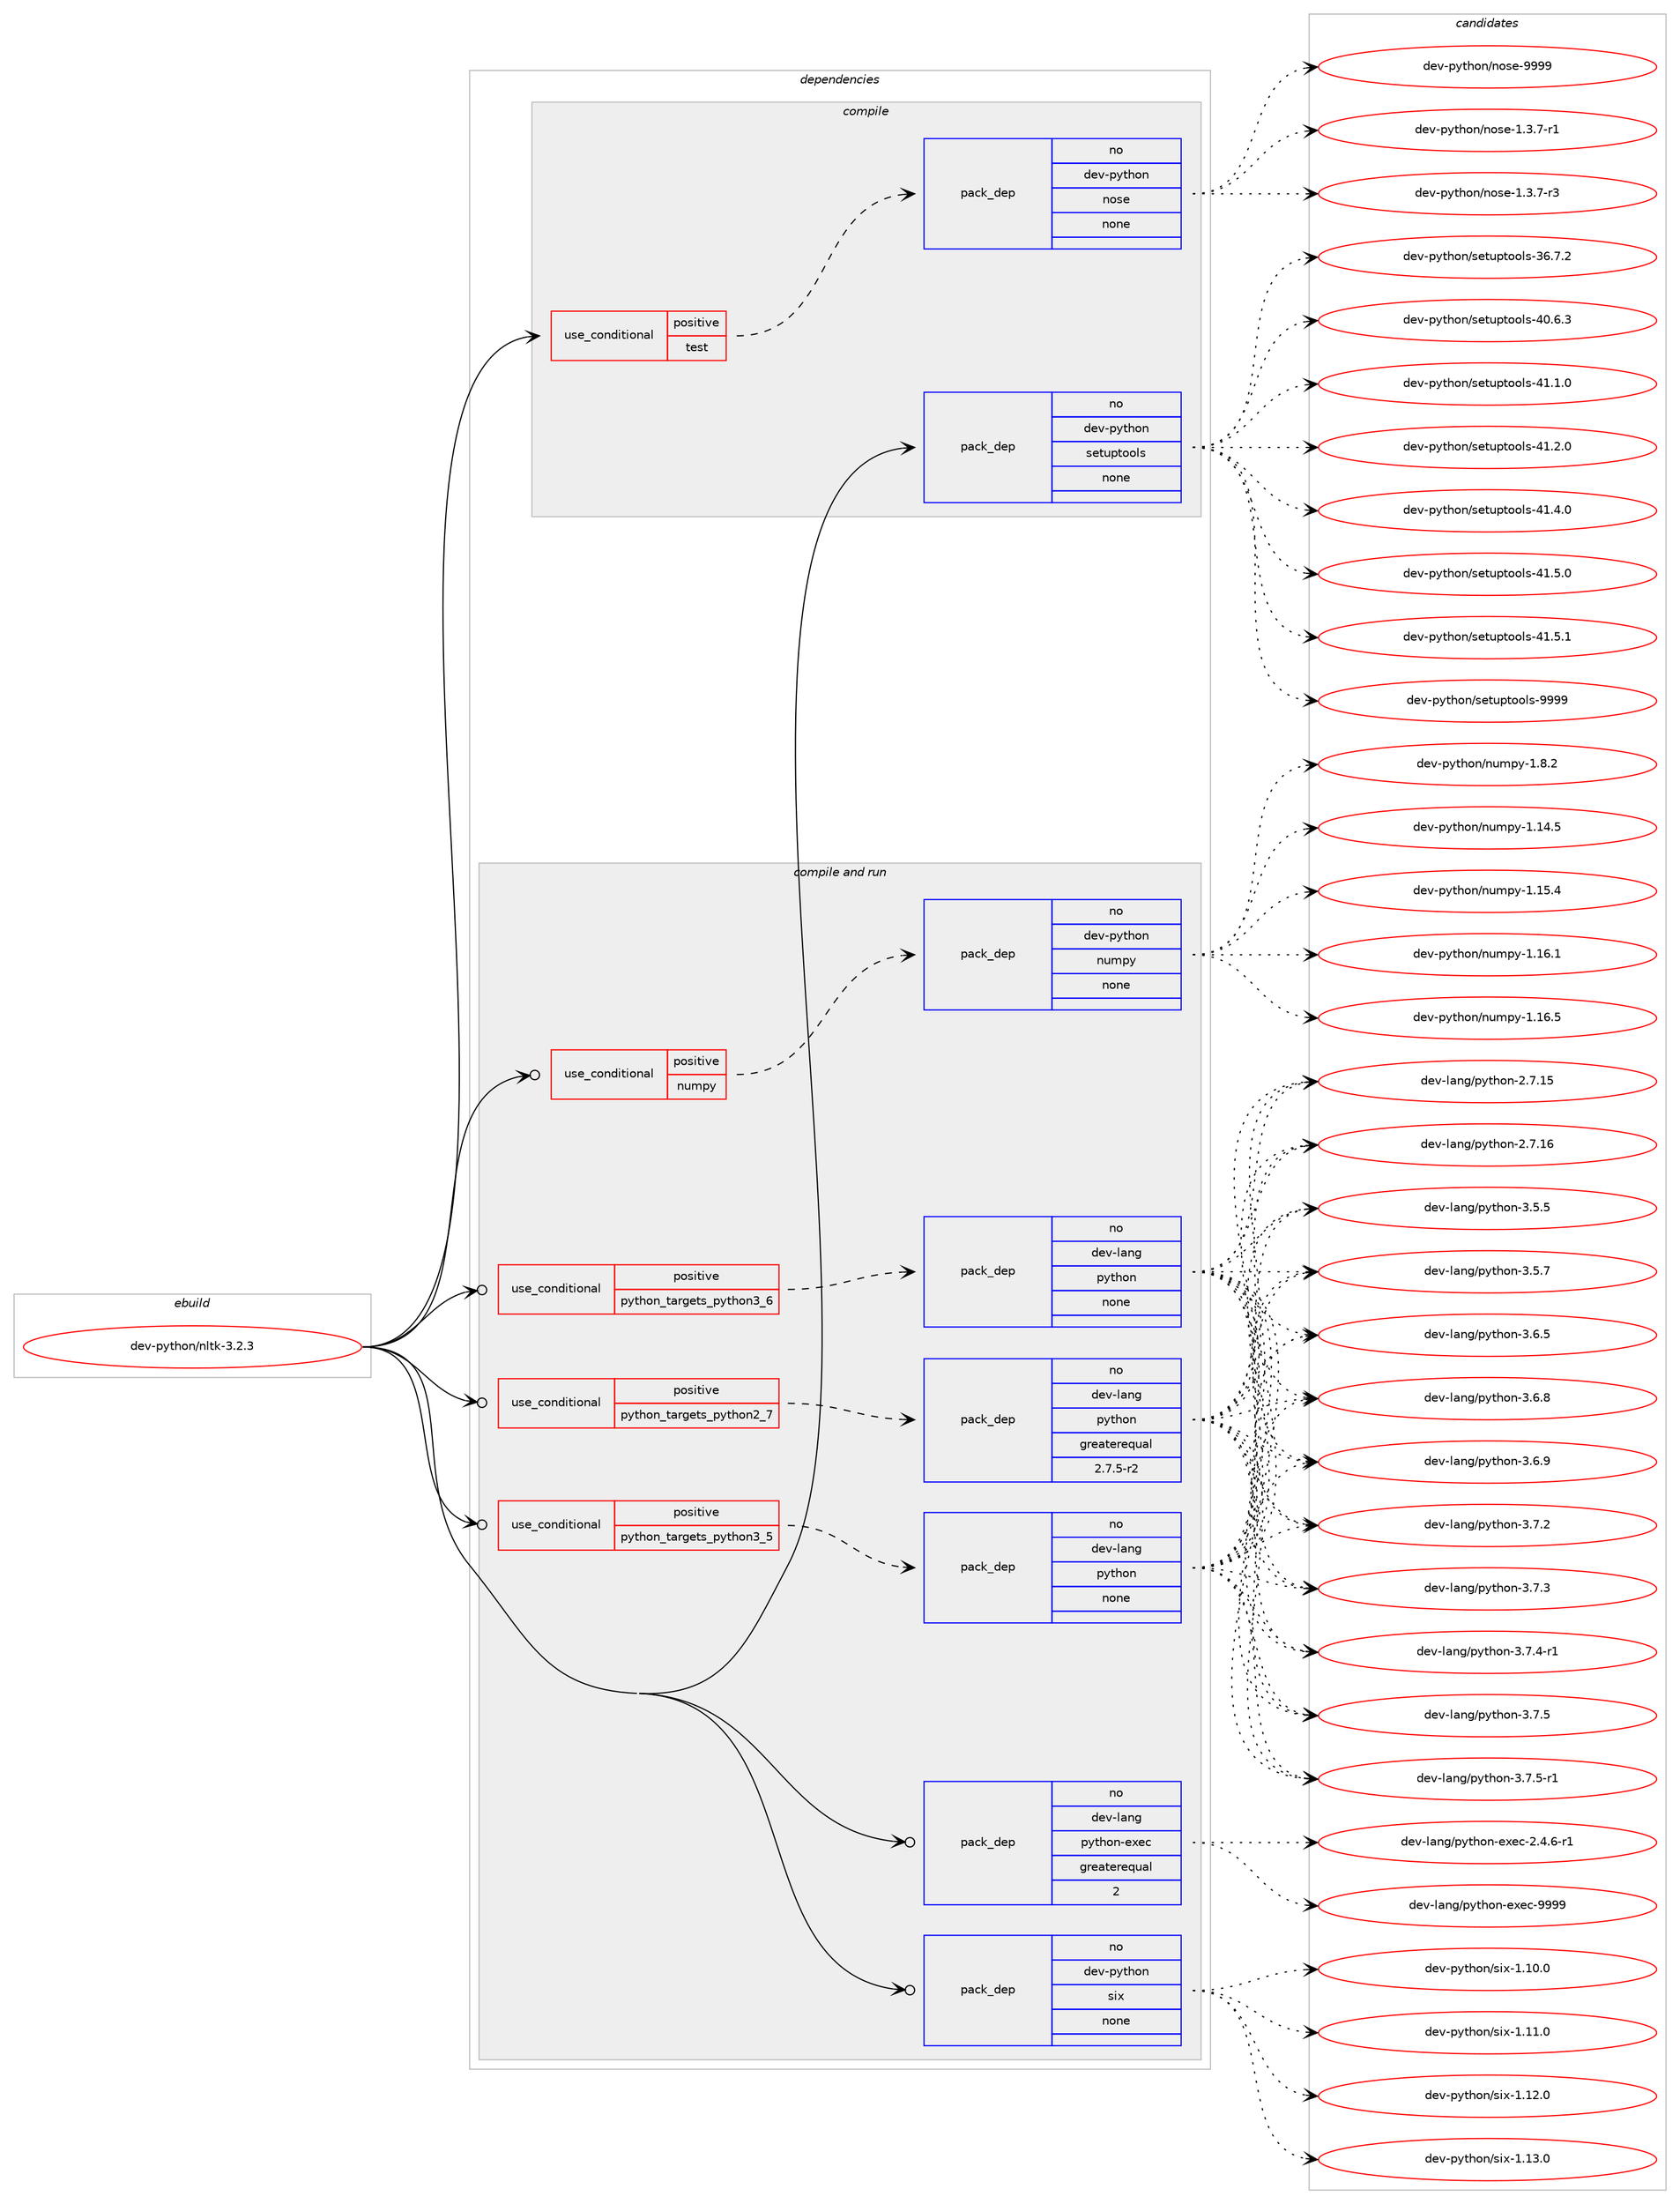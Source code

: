 digraph prolog {

# *************
# Graph options
# *************

newrank=true;
concentrate=true;
compound=true;
graph [rankdir=LR,fontname=Helvetica,fontsize=10,ranksep=1.5];#, ranksep=2.5, nodesep=0.2];
edge  [arrowhead=vee];
node  [fontname=Helvetica,fontsize=10];

# **********
# The ebuild
# **********

subgraph cluster_leftcol {
color=gray;
rank=same;
label=<<i>ebuild</i>>;
id [label="dev-python/nltk-3.2.3", color=red, width=4, href="../dev-python/nltk-3.2.3.svg"];
}

# ****************
# The dependencies
# ****************

subgraph cluster_midcol {
color=gray;
label=<<i>dependencies</i>>;
subgraph cluster_compile {
fillcolor="#eeeeee";
style=filled;
label=<<i>compile</i>>;
subgraph cond143136 {
dependency616654 [label=<<TABLE BORDER="0" CELLBORDER="1" CELLSPACING="0" CELLPADDING="4"><TR><TD ROWSPAN="3" CELLPADDING="10">use_conditional</TD></TR><TR><TD>positive</TD></TR><TR><TD>test</TD></TR></TABLE>>, shape=none, color=red];
subgraph pack461711 {
dependency616655 [label=<<TABLE BORDER="0" CELLBORDER="1" CELLSPACING="0" CELLPADDING="4" WIDTH="220"><TR><TD ROWSPAN="6" CELLPADDING="30">pack_dep</TD></TR><TR><TD WIDTH="110">no</TD></TR><TR><TD>dev-python</TD></TR><TR><TD>nose</TD></TR><TR><TD>none</TD></TR><TR><TD></TD></TR></TABLE>>, shape=none, color=blue];
}
dependency616654:e -> dependency616655:w [weight=20,style="dashed",arrowhead="vee"];
}
id:e -> dependency616654:w [weight=20,style="solid",arrowhead="vee"];
subgraph pack461712 {
dependency616656 [label=<<TABLE BORDER="0" CELLBORDER="1" CELLSPACING="0" CELLPADDING="4" WIDTH="220"><TR><TD ROWSPAN="6" CELLPADDING="30">pack_dep</TD></TR><TR><TD WIDTH="110">no</TD></TR><TR><TD>dev-python</TD></TR><TR><TD>setuptools</TD></TR><TR><TD>none</TD></TR><TR><TD></TD></TR></TABLE>>, shape=none, color=blue];
}
id:e -> dependency616656:w [weight=20,style="solid",arrowhead="vee"];
}
subgraph cluster_compileandrun {
fillcolor="#eeeeee";
style=filled;
label=<<i>compile and run</i>>;
subgraph cond143137 {
dependency616657 [label=<<TABLE BORDER="0" CELLBORDER="1" CELLSPACING="0" CELLPADDING="4"><TR><TD ROWSPAN="3" CELLPADDING="10">use_conditional</TD></TR><TR><TD>positive</TD></TR><TR><TD>numpy</TD></TR></TABLE>>, shape=none, color=red];
subgraph pack461713 {
dependency616658 [label=<<TABLE BORDER="0" CELLBORDER="1" CELLSPACING="0" CELLPADDING="4" WIDTH="220"><TR><TD ROWSPAN="6" CELLPADDING="30">pack_dep</TD></TR><TR><TD WIDTH="110">no</TD></TR><TR><TD>dev-python</TD></TR><TR><TD>numpy</TD></TR><TR><TD>none</TD></TR><TR><TD></TD></TR></TABLE>>, shape=none, color=blue];
}
dependency616657:e -> dependency616658:w [weight=20,style="dashed",arrowhead="vee"];
}
id:e -> dependency616657:w [weight=20,style="solid",arrowhead="odotvee"];
subgraph cond143138 {
dependency616659 [label=<<TABLE BORDER="0" CELLBORDER="1" CELLSPACING="0" CELLPADDING="4"><TR><TD ROWSPAN="3" CELLPADDING="10">use_conditional</TD></TR><TR><TD>positive</TD></TR><TR><TD>python_targets_python2_7</TD></TR></TABLE>>, shape=none, color=red];
subgraph pack461714 {
dependency616660 [label=<<TABLE BORDER="0" CELLBORDER="1" CELLSPACING="0" CELLPADDING="4" WIDTH="220"><TR><TD ROWSPAN="6" CELLPADDING="30">pack_dep</TD></TR><TR><TD WIDTH="110">no</TD></TR><TR><TD>dev-lang</TD></TR><TR><TD>python</TD></TR><TR><TD>greaterequal</TD></TR><TR><TD>2.7.5-r2</TD></TR></TABLE>>, shape=none, color=blue];
}
dependency616659:e -> dependency616660:w [weight=20,style="dashed",arrowhead="vee"];
}
id:e -> dependency616659:w [weight=20,style="solid",arrowhead="odotvee"];
subgraph cond143139 {
dependency616661 [label=<<TABLE BORDER="0" CELLBORDER="1" CELLSPACING="0" CELLPADDING="4"><TR><TD ROWSPAN="3" CELLPADDING="10">use_conditional</TD></TR><TR><TD>positive</TD></TR><TR><TD>python_targets_python3_5</TD></TR></TABLE>>, shape=none, color=red];
subgraph pack461715 {
dependency616662 [label=<<TABLE BORDER="0" CELLBORDER="1" CELLSPACING="0" CELLPADDING="4" WIDTH="220"><TR><TD ROWSPAN="6" CELLPADDING="30">pack_dep</TD></TR><TR><TD WIDTH="110">no</TD></TR><TR><TD>dev-lang</TD></TR><TR><TD>python</TD></TR><TR><TD>none</TD></TR><TR><TD></TD></TR></TABLE>>, shape=none, color=blue];
}
dependency616661:e -> dependency616662:w [weight=20,style="dashed",arrowhead="vee"];
}
id:e -> dependency616661:w [weight=20,style="solid",arrowhead="odotvee"];
subgraph cond143140 {
dependency616663 [label=<<TABLE BORDER="0" CELLBORDER="1" CELLSPACING="0" CELLPADDING="4"><TR><TD ROWSPAN="3" CELLPADDING="10">use_conditional</TD></TR><TR><TD>positive</TD></TR><TR><TD>python_targets_python3_6</TD></TR></TABLE>>, shape=none, color=red];
subgraph pack461716 {
dependency616664 [label=<<TABLE BORDER="0" CELLBORDER="1" CELLSPACING="0" CELLPADDING="4" WIDTH="220"><TR><TD ROWSPAN="6" CELLPADDING="30">pack_dep</TD></TR><TR><TD WIDTH="110">no</TD></TR><TR><TD>dev-lang</TD></TR><TR><TD>python</TD></TR><TR><TD>none</TD></TR><TR><TD></TD></TR></TABLE>>, shape=none, color=blue];
}
dependency616663:e -> dependency616664:w [weight=20,style="dashed",arrowhead="vee"];
}
id:e -> dependency616663:w [weight=20,style="solid",arrowhead="odotvee"];
subgraph pack461717 {
dependency616665 [label=<<TABLE BORDER="0" CELLBORDER="1" CELLSPACING="0" CELLPADDING="4" WIDTH="220"><TR><TD ROWSPAN="6" CELLPADDING="30">pack_dep</TD></TR><TR><TD WIDTH="110">no</TD></TR><TR><TD>dev-lang</TD></TR><TR><TD>python-exec</TD></TR><TR><TD>greaterequal</TD></TR><TR><TD>2</TD></TR></TABLE>>, shape=none, color=blue];
}
id:e -> dependency616665:w [weight=20,style="solid",arrowhead="odotvee"];
subgraph pack461718 {
dependency616666 [label=<<TABLE BORDER="0" CELLBORDER="1" CELLSPACING="0" CELLPADDING="4" WIDTH="220"><TR><TD ROWSPAN="6" CELLPADDING="30">pack_dep</TD></TR><TR><TD WIDTH="110">no</TD></TR><TR><TD>dev-python</TD></TR><TR><TD>six</TD></TR><TR><TD>none</TD></TR><TR><TD></TD></TR></TABLE>>, shape=none, color=blue];
}
id:e -> dependency616666:w [weight=20,style="solid",arrowhead="odotvee"];
}
subgraph cluster_run {
fillcolor="#eeeeee";
style=filled;
label=<<i>run</i>>;
}
}

# **************
# The candidates
# **************

subgraph cluster_choices {
rank=same;
color=gray;
label=<<i>candidates</i>>;

subgraph choice461711 {
color=black;
nodesep=1;
choice10010111845112121116104111110471101111151014549465146554511449 [label="dev-python/nose-1.3.7-r1", color=red, width=4,href="../dev-python/nose-1.3.7-r1.svg"];
choice10010111845112121116104111110471101111151014549465146554511451 [label="dev-python/nose-1.3.7-r3", color=red, width=4,href="../dev-python/nose-1.3.7-r3.svg"];
choice10010111845112121116104111110471101111151014557575757 [label="dev-python/nose-9999", color=red, width=4,href="../dev-python/nose-9999.svg"];
dependency616655:e -> choice10010111845112121116104111110471101111151014549465146554511449:w [style=dotted,weight="100"];
dependency616655:e -> choice10010111845112121116104111110471101111151014549465146554511451:w [style=dotted,weight="100"];
dependency616655:e -> choice10010111845112121116104111110471101111151014557575757:w [style=dotted,weight="100"];
}
subgraph choice461712 {
color=black;
nodesep=1;
choice100101118451121211161041111104711510111611711211611111110811545515446554650 [label="dev-python/setuptools-36.7.2", color=red, width=4,href="../dev-python/setuptools-36.7.2.svg"];
choice100101118451121211161041111104711510111611711211611111110811545524846544651 [label="dev-python/setuptools-40.6.3", color=red, width=4,href="../dev-python/setuptools-40.6.3.svg"];
choice100101118451121211161041111104711510111611711211611111110811545524946494648 [label="dev-python/setuptools-41.1.0", color=red, width=4,href="../dev-python/setuptools-41.1.0.svg"];
choice100101118451121211161041111104711510111611711211611111110811545524946504648 [label="dev-python/setuptools-41.2.0", color=red, width=4,href="../dev-python/setuptools-41.2.0.svg"];
choice100101118451121211161041111104711510111611711211611111110811545524946524648 [label="dev-python/setuptools-41.4.0", color=red, width=4,href="../dev-python/setuptools-41.4.0.svg"];
choice100101118451121211161041111104711510111611711211611111110811545524946534648 [label="dev-python/setuptools-41.5.0", color=red, width=4,href="../dev-python/setuptools-41.5.0.svg"];
choice100101118451121211161041111104711510111611711211611111110811545524946534649 [label="dev-python/setuptools-41.5.1", color=red, width=4,href="../dev-python/setuptools-41.5.1.svg"];
choice10010111845112121116104111110471151011161171121161111111081154557575757 [label="dev-python/setuptools-9999", color=red, width=4,href="../dev-python/setuptools-9999.svg"];
dependency616656:e -> choice100101118451121211161041111104711510111611711211611111110811545515446554650:w [style=dotted,weight="100"];
dependency616656:e -> choice100101118451121211161041111104711510111611711211611111110811545524846544651:w [style=dotted,weight="100"];
dependency616656:e -> choice100101118451121211161041111104711510111611711211611111110811545524946494648:w [style=dotted,weight="100"];
dependency616656:e -> choice100101118451121211161041111104711510111611711211611111110811545524946504648:w [style=dotted,weight="100"];
dependency616656:e -> choice100101118451121211161041111104711510111611711211611111110811545524946524648:w [style=dotted,weight="100"];
dependency616656:e -> choice100101118451121211161041111104711510111611711211611111110811545524946534648:w [style=dotted,weight="100"];
dependency616656:e -> choice100101118451121211161041111104711510111611711211611111110811545524946534649:w [style=dotted,weight="100"];
dependency616656:e -> choice10010111845112121116104111110471151011161171121161111111081154557575757:w [style=dotted,weight="100"];
}
subgraph choice461713 {
color=black;
nodesep=1;
choice100101118451121211161041111104711011710911212145494649524653 [label="dev-python/numpy-1.14.5", color=red, width=4,href="../dev-python/numpy-1.14.5.svg"];
choice100101118451121211161041111104711011710911212145494649534652 [label="dev-python/numpy-1.15.4", color=red, width=4,href="../dev-python/numpy-1.15.4.svg"];
choice100101118451121211161041111104711011710911212145494649544649 [label="dev-python/numpy-1.16.1", color=red, width=4,href="../dev-python/numpy-1.16.1.svg"];
choice100101118451121211161041111104711011710911212145494649544653 [label="dev-python/numpy-1.16.5", color=red, width=4,href="../dev-python/numpy-1.16.5.svg"];
choice1001011184511212111610411111047110117109112121454946564650 [label="dev-python/numpy-1.8.2", color=red, width=4,href="../dev-python/numpy-1.8.2.svg"];
dependency616658:e -> choice100101118451121211161041111104711011710911212145494649524653:w [style=dotted,weight="100"];
dependency616658:e -> choice100101118451121211161041111104711011710911212145494649534652:w [style=dotted,weight="100"];
dependency616658:e -> choice100101118451121211161041111104711011710911212145494649544649:w [style=dotted,weight="100"];
dependency616658:e -> choice100101118451121211161041111104711011710911212145494649544653:w [style=dotted,weight="100"];
dependency616658:e -> choice1001011184511212111610411111047110117109112121454946564650:w [style=dotted,weight="100"];
}
subgraph choice461714 {
color=black;
nodesep=1;
choice10010111845108971101034711212111610411111045504655464953 [label="dev-lang/python-2.7.15", color=red, width=4,href="../dev-lang/python-2.7.15.svg"];
choice10010111845108971101034711212111610411111045504655464954 [label="dev-lang/python-2.7.16", color=red, width=4,href="../dev-lang/python-2.7.16.svg"];
choice100101118451089711010347112121116104111110455146534653 [label="dev-lang/python-3.5.5", color=red, width=4,href="../dev-lang/python-3.5.5.svg"];
choice100101118451089711010347112121116104111110455146534655 [label="dev-lang/python-3.5.7", color=red, width=4,href="../dev-lang/python-3.5.7.svg"];
choice100101118451089711010347112121116104111110455146544653 [label="dev-lang/python-3.6.5", color=red, width=4,href="../dev-lang/python-3.6.5.svg"];
choice100101118451089711010347112121116104111110455146544656 [label="dev-lang/python-3.6.8", color=red, width=4,href="../dev-lang/python-3.6.8.svg"];
choice100101118451089711010347112121116104111110455146544657 [label="dev-lang/python-3.6.9", color=red, width=4,href="../dev-lang/python-3.6.9.svg"];
choice100101118451089711010347112121116104111110455146554650 [label="dev-lang/python-3.7.2", color=red, width=4,href="../dev-lang/python-3.7.2.svg"];
choice100101118451089711010347112121116104111110455146554651 [label="dev-lang/python-3.7.3", color=red, width=4,href="../dev-lang/python-3.7.3.svg"];
choice1001011184510897110103471121211161041111104551465546524511449 [label="dev-lang/python-3.7.4-r1", color=red, width=4,href="../dev-lang/python-3.7.4-r1.svg"];
choice100101118451089711010347112121116104111110455146554653 [label="dev-lang/python-3.7.5", color=red, width=4,href="../dev-lang/python-3.7.5.svg"];
choice1001011184510897110103471121211161041111104551465546534511449 [label="dev-lang/python-3.7.5-r1", color=red, width=4,href="../dev-lang/python-3.7.5-r1.svg"];
dependency616660:e -> choice10010111845108971101034711212111610411111045504655464953:w [style=dotted,weight="100"];
dependency616660:e -> choice10010111845108971101034711212111610411111045504655464954:w [style=dotted,weight="100"];
dependency616660:e -> choice100101118451089711010347112121116104111110455146534653:w [style=dotted,weight="100"];
dependency616660:e -> choice100101118451089711010347112121116104111110455146534655:w [style=dotted,weight="100"];
dependency616660:e -> choice100101118451089711010347112121116104111110455146544653:w [style=dotted,weight="100"];
dependency616660:e -> choice100101118451089711010347112121116104111110455146544656:w [style=dotted,weight="100"];
dependency616660:e -> choice100101118451089711010347112121116104111110455146544657:w [style=dotted,weight="100"];
dependency616660:e -> choice100101118451089711010347112121116104111110455146554650:w [style=dotted,weight="100"];
dependency616660:e -> choice100101118451089711010347112121116104111110455146554651:w [style=dotted,weight="100"];
dependency616660:e -> choice1001011184510897110103471121211161041111104551465546524511449:w [style=dotted,weight="100"];
dependency616660:e -> choice100101118451089711010347112121116104111110455146554653:w [style=dotted,weight="100"];
dependency616660:e -> choice1001011184510897110103471121211161041111104551465546534511449:w [style=dotted,weight="100"];
}
subgraph choice461715 {
color=black;
nodesep=1;
choice10010111845108971101034711212111610411111045504655464953 [label="dev-lang/python-2.7.15", color=red, width=4,href="../dev-lang/python-2.7.15.svg"];
choice10010111845108971101034711212111610411111045504655464954 [label="dev-lang/python-2.7.16", color=red, width=4,href="../dev-lang/python-2.7.16.svg"];
choice100101118451089711010347112121116104111110455146534653 [label="dev-lang/python-3.5.5", color=red, width=4,href="../dev-lang/python-3.5.5.svg"];
choice100101118451089711010347112121116104111110455146534655 [label="dev-lang/python-3.5.7", color=red, width=4,href="../dev-lang/python-3.5.7.svg"];
choice100101118451089711010347112121116104111110455146544653 [label="dev-lang/python-3.6.5", color=red, width=4,href="../dev-lang/python-3.6.5.svg"];
choice100101118451089711010347112121116104111110455146544656 [label="dev-lang/python-3.6.8", color=red, width=4,href="../dev-lang/python-3.6.8.svg"];
choice100101118451089711010347112121116104111110455146544657 [label="dev-lang/python-3.6.9", color=red, width=4,href="../dev-lang/python-3.6.9.svg"];
choice100101118451089711010347112121116104111110455146554650 [label="dev-lang/python-3.7.2", color=red, width=4,href="../dev-lang/python-3.7.2.svg"];
choice100101118451089711010347112121116104111110455146554651 [label="dev-lang/python-3.7.3", color=red, width=4,href="../dev-lang/python-3.7.3.svg"];
choice1001011184510897110103471121211161041111104551465546524511449 [label="dev-lang/python-3.7.4-r1", color=red, width=4,href="../dev-lang/python-3.7.4-r1.svg"];
choice100101118451089711010347112121116104111110455146554653 [label="dev-lang/python-3.7.5", color=red, width=4,href="../dev-lang/python-3.7.5.svg"];
choice1001011184510897110103471121211161041111104551465546534511449 [label="dev-lang/python-3.7.5-r1", color=red, width=4,href="../dev-lang/python-3.7.5-r1.svg"];
dependency616662:e -> choice10010111845108971101034711212111610411111045504655464953:w [style=dotted,weight="100"];
dependency616662:e -> choice10010111845108971101034711212111610411111045504655464954:w [style=dotted,weight="100"];
dependency616662:e -> choice100101118451089711010347112121116104111110455146534653:w [style=dotted,weight="100"];
dependency616662:e -> choice100101118451089711010347112121116104111110455146534655:w [style=dotted,weight="100"];
dependency616662:e -> choice100101118451089711010347112121116104111110455146544653:w [style=dotted,weight="100"];
dependency616662:e -> choice100101118451089711010347112121116104111110455146544656:w [style=dotted,weight="100"];
dependency616662:e -> choice100101118451089711010347112121116104111110455146544657:w [style=dotted,weight="100"];
dependency616662:e -> choice100101118451089711010347112121116104111110455146554650:w [style=dotted,weight="100"];
dependency616662:e -> choice100101118451089711010347112121116104111110455146554651:w [style=dotted,weight="100"];
dependency616662:e -> choice1001011184510897110103471121211161041111104551465546524511449:w [style=dotted,weight="100"];
dependency616662:e -> choice100101118451089711010347112121116104111110455146554653:w [style=dotted,weight="100"];
dependency616662:e -> choice1001011184510897110103471121211161041111104551465546534511449:w [style=dotted,weight="100"];
}
subgraph choice461716 {
color=black;
nodesep=1;
choice10010111845108971101034711212111610411111045504655464953 [label="dev-lang/python-2.7.15", color=red, width=4,href="../dev-lang/python-2.7.15.svg"];
choice10010111845108971101034711212111610411111045504655464954 [label="dev-lang/python-2.7.16", color=red, width=4,href="../dev-lang/python-2.7.16.svg"];
choice100101118451089711010347112121116104111110455146534653 [label="dev-lang/python-3.5.5", color=red, width=4,href="../dev-lang/python-3.5.5.svg"];
choice100101118451089711010347112121116104111110455146534655 [label="dev-lang/python-3.5.7", color=red, width=4,href="../dev-lang/python-3.5.7.svg"];
choice100101118451089711010347112121116104111110455146544653 [label="dev-lang/python-3.6.5", color=red, width=4,href="../dev-lang/python-3.6.5.svg"];
choice100101118451089711010347112121116104111110455146544656 [label="dev-lang/python-3.6.8", color=red, width=4,href="../dev-lang/python-3.6.8.svg"];
choice100101118451089711010347112121116104111110455146544657 [label="dev-lang/python-3.6.9", color=red, width=4,href="../dev-lang/python-3.6.9.svg"];
choice100101118451089711010347112121116104111110455146554650 [label="dev-lang/python-3.7.2", color=red, width=4,href="../dev-lang/python-3.7.2.svg"];
choice100101118451089711010347112121116104111110455146554651 [label="dev-lang/python-3.7.3", color=red, width=4,href="../dev-lang/python-3.7.3.svg"];
choice1001011184510897110103471121211161041111104551465546524511449 [label="dev-lang/python-3.7.4-r1", color=red, width=4,href="../dev-lang/python-3.7.4-r1.svg"];
choice100101118451089711010347112121116104111110455146554653 [label="dev-lang/python-3.7.5", color=red, width=4,href="../dev-lang/python-3.7.5.svg"];
choice1001011184510897110103471121211161041111104551465546534511449 [label="dev-lang/python-3.7.5-r1", color=red, width=4,href="../dev-lang/python-3.7.5-r1.svg"];
dependency616664:e -> choice10010111845108971101034711212111610411111045504655464953:w [style=dotted,weight="100"];
dependency616664:e -> choice10010111845108971101034711212111610411111045504655464954:w [style=dotted,weight="100"];
dependency616664:e -> choice100101118451089711010347112121116104111110455146534653:w [style=dotted,weight="100"];
dependency616664:e -> choice100101118451089711010347112121116104111110455146534655:w [style=dotted,weight="100"];
dependency616664:e -> choice100101118451089711010347112121116104111110455146544653:w [style=dotted,weight="100"];
dependency616664:e -> choice100101118451089711010347112121116104111110455146544656:w [style=dotted,weight="100"];
dependency616664:e -> choice100101118451089711010347112121116104111110455146544657:w [style=dotted,weight="100"];
dependency616664:e -> choice100101118451089711010347112121116104111110455146554650:w [style=dotted,weight="100"];
dependency616664:e -> choice100101118451089711010347112121116104111110455146554651:w [style=dotted,weight="100"];
dependency616664:e -> choice1001011184510897110103471121211161041111104551465546524511449:w [style=dotted,weight="100"];
dependency616664:e -> choice100101118451089711010347112121116104111110455146554653:w [style=dotted,weight="100"];
dependency616664:e -> choice1001011184510897110103471121211161041111104551465546534511449:w [style=dotted,weight="100"];
}
subgraph choice461717 {
color=black;
nodesep=1;
choice10010111845108971101034711212111610411111045101120101994550465246544511449 [label="dev-lang/python-exec-2.4.6-r1", color=red, width=4,href="../dev-lang/python-exec-2.4.6-r1.svg"];
choice10010111845108971101034711212111610411111045101120101994557575757 [label="dev-lang/python-exec-9999", color=red, width=4,href="../dev-lang/python-exec-9999.svg"];
dependency616665:e -> choice10010111845108971101034711212111610411111045101120101994550465246544511449:w [style=dotted,weight="100"];
dependency616665:e -> choice10010111845108971101034711212111610411111045101120101994557575757:w [style=dotted,weight="100"];
}
subgraph choice461718 {
color=black;
nodesep=1;
choice100101118451121211161041111104711510512045494649484648 [label="dev-python/six-1.10.0", color=red, width=4,href="../dev-python/six-1.10.0.svg"];
choice100101118451121211161041111104711510512045494649494648 [label="dev-python/six-1.11.0", color=red, width=4,href="../dev-python/six-1.11.0.svg"];
choice100101118451121211161041111104711510512045494649504648 [label="dev-python/six-1.12.0", color=red, width=4,href="../dev-python/six-1.12.0.svg"];
choice100101118451121211161041111104711510512045494649514648 [label="dev-python/six-1.13.0", color=red, width=4,href="../dev-python/six-1.13.0.svg"];
dependency616666:e -> choice100101118451121211161041111104711510512045494649484648:w [style=dotted,weight="100"];
dependency616666:e -> choice100101118451121211161041111104711510512045494649494648:w [style=dotted,weight="100"];
dependency616666:e -> choice100101118451121211161041111104711510512045494649504648:w [style=dotted,weight="100"];
dependency616666:e -> choice100101118451121211161041111104711510512045494649514648:w [style=dotted,weight="100"];
}
}

}
